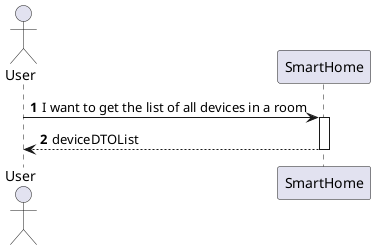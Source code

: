 @startuml
'https://plantuml.com/sequence-diagram
!pragma layout smetana

autonumber

actor "User" as User
participant "SmartHome" as SH

User -> SH : I want to get the list of all devices in a room
activate SH

SH --> User : deviceDTOList
deactivate SH



@enduml